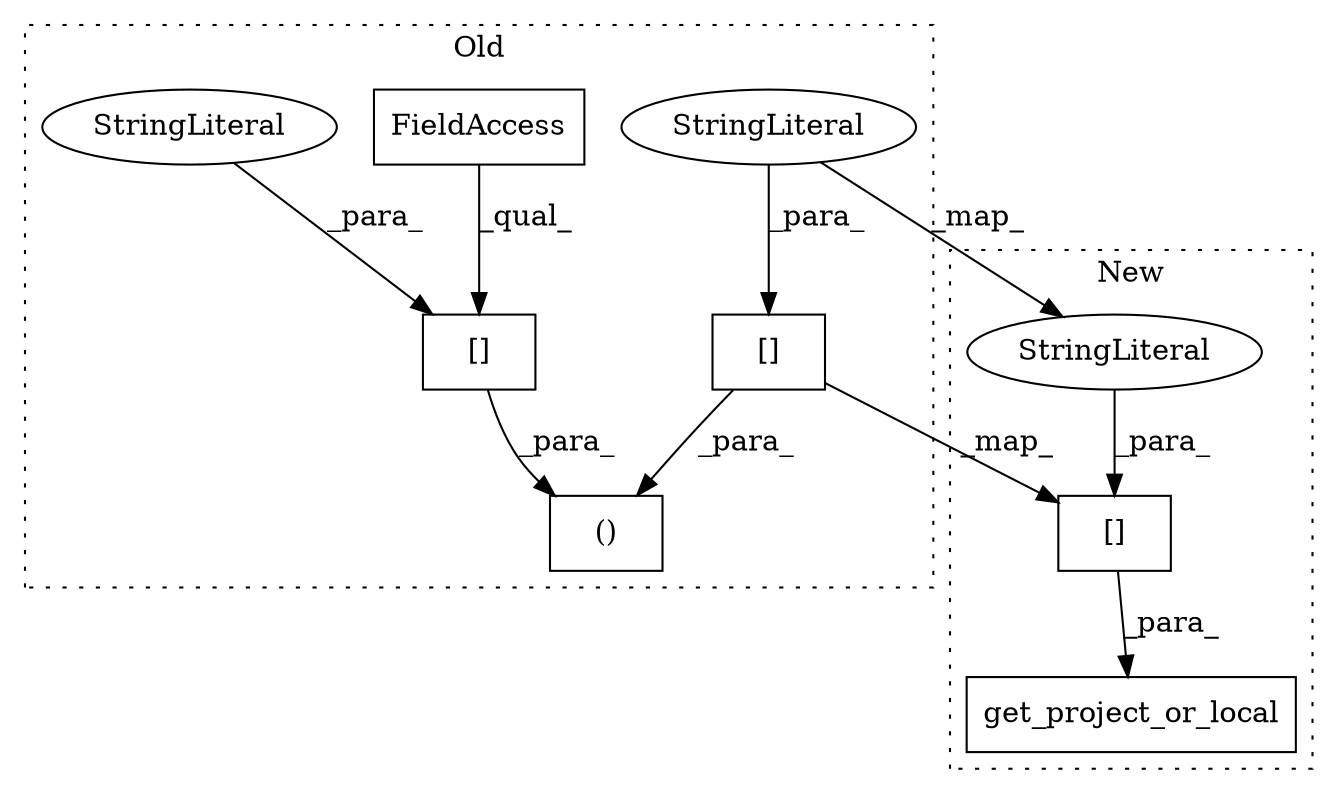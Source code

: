 digraph G {
subgraph cluster0 {
1 [label="[]" a="2" s="8517,8531" l="8,1" shape="box"];
3 [label="StringLiteral" a="45" s="8525" l="6" shape="ellipse"];
4 [label="()" a="106" s="8517" l="51" shape="box"];
6 [label="[]" a="2" s="8545,8567" l="8,1" shape="box"];
7 [label="FieldAccess" a="22" s="8517" l="7" shape="box"];
9 [label="StringLiteral" a="45" s="8553" l="14" shape="ellipse"];
label = "Old";
style="dotted";
}
subgraph cluster1 {
2 [label="get_project_or_local" a="32" s="8312,8351" l="21,1" shape="box"];
5 [label="[]" a="2" s="8333,8350" l="8,1" shape="box"];
8 [label="StringLiteral" a="45" s="8341" l="9" shape="ellipse"];
label = "New";
style="dotted";
}
1 -> 4 [label="_para_"];
3 -> 1 [label="_para_"];
5 -> 2 [label="_para_"];
6 -> 4 [label="_para_"];
6 -> 5 [label="_map_"];
7 -> 1 [label="_qual_"];
8 -> 5 [label="_para_"];
9 -> 8 [label="_map_"];
9 -> 6 [label="_para_"];
}